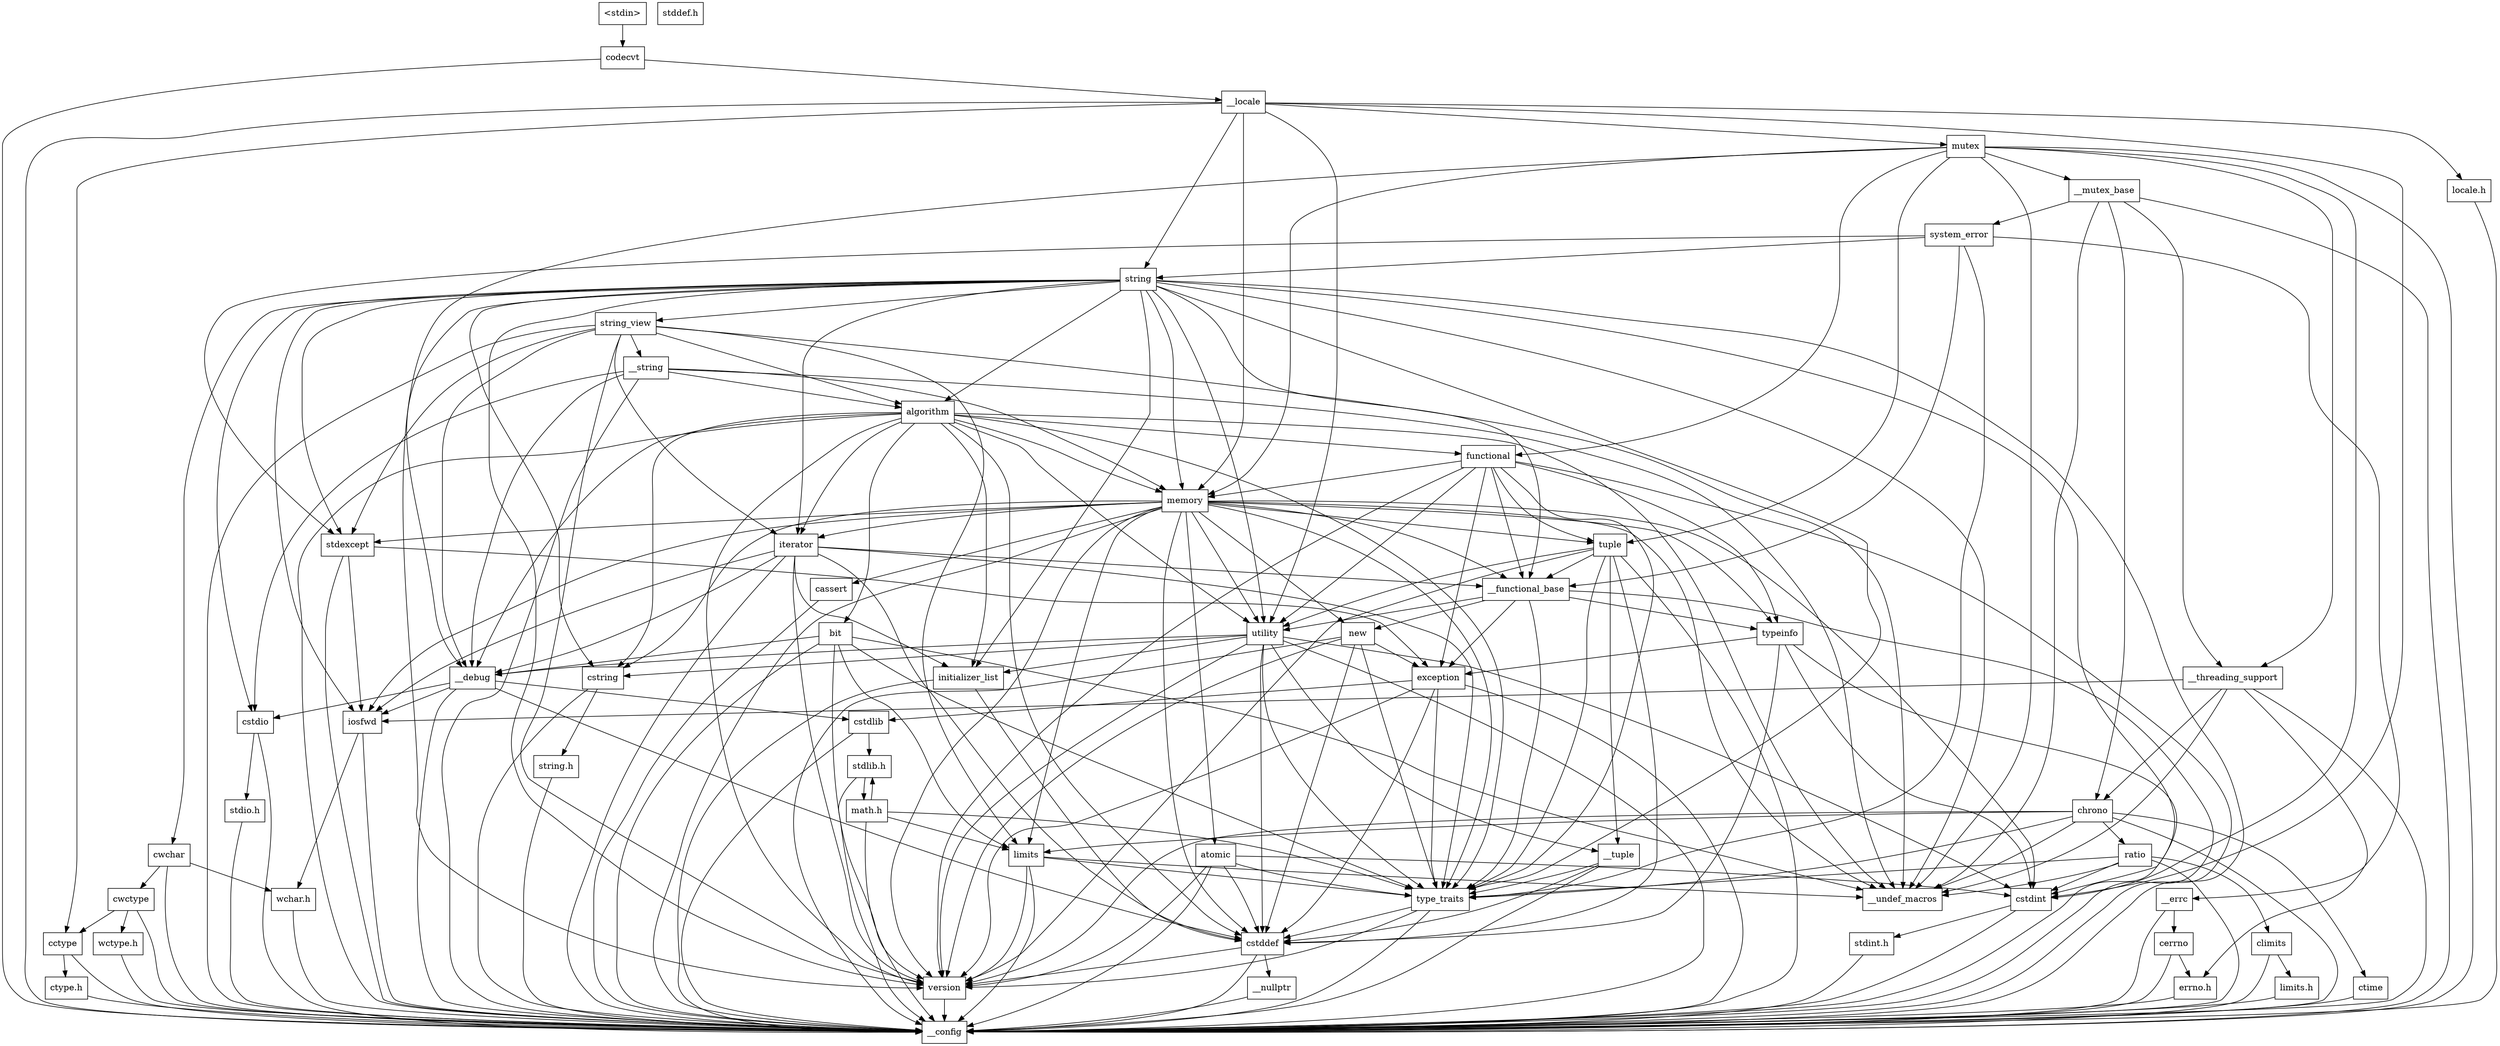 digraph "dependencies" {
  header_0 [ shape="box", label="\<stdin\>" ];
  header_1 [ shape="box", label="codecvt" ];
  header_104 [ shape="box", label="memory" ];
  header_105 [ shape="box", label="typeinfo" ];
  header_106 [ shape="box", label="exception" ];
  header_107 [ shape="box", label="new" ];
  header_108 [ shape="box", label="iterator" ];
  header_109 [ shape="box", label="__functional_base" ];
  header_11 [ shape="box", label="__locale" ];
  header_110 [ shape="box", label="tuple" ];
  header_111 [ shape="box", label="stdexcept" ];
  header_112 [ shape="box", label="cassert" ];
  header_114 [ shape="box", label="atomic" ];
  header_115 [ shape="box", label="functional" ];
  header_116 [ shape="box", label="bit" ];
  header_117 [ shape="box", label="cwchar" ];
  header_118 [ shape="box", label="cwctype" ];
  header_119 [ shape="box", label="cctype" ];
  header_12 [ shape="box", label="string" ];
  header_120 [ shape="box", label="ctype.h" ];
  header_122 [ shape="box", label="wctype.h" ];
  header_125 [ shape="box", label="mutex" ];
  header_126 [ shape="box", label="__mutex_base" ];
  header_127 [ shape="box", label="chrono" ];
  header_128 [ shape="box", label="ctime" ];
  header_13 [ shape="box", label="string_view" ];
  header_134 [ shape="box", label="ratio" ];
  header_135 [ shape="box", label="climits" ];
  header_136 [ shape="box", label="limits.h" ];
  header_14 [ shape="box", label="__string" ];
  header_145 [ shape="box", label="system_error" ];
  header_146 [ shape="box", label="__errc" ];
  header_147 [ shape="box", label="cerrno" ];
  header_148 [ shape="box", label="errno.h" ];
  header_15 [ shape="box", label="algorithm" ];
  header_156 [ shape="box", label="__threading_support" ];
  header_16 [ shape="box", label="initializer_list" ];
  header_162 [ shape="box", label="locale.h" ];
  header_17 [ shape="box", label="cstddef" ];
  header_18 [ shape="box", label="version" ];
  header_2 [ shape="box", label="__config" ];
  header_21 [ shape="box", label="__nullptr" ];
  header_22 [ shape="box", label="type_traits" ];
  header_23 [ shape="box", label="cstring" ];
  header_24 [ shape="box", label="string.h" ];
  header_27 [ shape="box", label="stddef.h" ];
  header_31 [ shape="box", label="utility" ];
  header_32 [ shape="box", label="__tuple" ];
  header_33 [ shape="box", label="cstdint" ];
  header_34 [ shape="box", label="stdint.h" ];
  header_42 [ shape="box", label="__debug" ];
  header_43 [ shape="box", label="iosfwd" ];
  header_44 [ shape="box", label="wchar.h" ];
  header_54 [ shape="box", label="cstdlib" ];
  header_55 [ shape="box", label="stdlib.h" ];
  header_80 [ shape="box", label="math.h" ];
  header_92 [ shape="box", label="limits" ];
  header_93 [ shape="box", label="__undef_macros" ];
  header_94 [ shape="box", label="cstdio" ];
  header_95 [ shape="box", label="stdio.h" ];
  header_118 -> header_2;
  header_118 -> header_122;
  header_118 -> header_119;
  header_119 -> header_2;
  header_119 -> header_120;
  header_114 -> header_2;
  header_114 -> header_17;
  header_114 -> header_18;
  header_114 -> header_33;
  header_114 -> header_22;
  header_115 -> header_109;
  header_115 -> header_106;
  header_115 -> header_18;
  header_115 -> header_22;
  header_115 -> header_2;
  header_115 -> header_105;
  header_115 -> header_104;
  header_115 -> header_31;
  header_115 -> header_110;
  header_116 -> header_18;
  header_116 -> header_22;
  header_116 -> header_2;
  header_116 -> header_42;
  header_116 -> header_92;
  header_116 -> header_93;
  header_117 -> header_44;
  header_117 -> header_2;
  header_117 -> header_118;
  header_112 -> header_2;
  header_110 -> header_17;
  header_110 -> header_18;
  header_110 -> header_32;
  header_110 -> header_31;
  header_110 -> header_109;
  header_110 -> header_2;
  header_110 -> header_22;
  header_111 -> header_2;
  header_111 -> header_106;
  header_111 -> header_43;
  header_44 -> header_2;
  header_43 -> header_44;
  header_43 -> header_2;
  header_42 -> header_94;
  header_42 -> header_2;
  header_42 -> header_17;
  header_42 -> header_43;
  header_42 -> header_54;
  header_105 -> header_106;
  header_105 -> header_2;
  header_105 -> header_33;
  header_105 -> header_17;
  header_104 -> header_43;
  header_104 -> header_17;
  header_104 -> header_18;
  header_104 -> header_33;
  header_104 -> header_23;
  header_104 -> header_22;
  header_104 -> header_92;
  header_104 -> header_2;
  header_104 -> header_108;
  header_104 -> header_111;
  header_104 -> header_105;
  header_104 -> header_109;
  header_104 -> header_107;
  header_104 -> header_31;
  header_104 -> header_112;
  header_104 -> header_114;
  header_104 -> header_110;
  header_104 -> header_93;
  header_107 -> header_2;
  header_107 -> header_106;
  header_107 -> header_18;
  header_107 -> header_17;
  header_107 -> header_22;
  header_106 -> header_18;
  header_106 -> header_17;
  header_106 -> header_2;
  header_106 -> header_54;
  header_106 -> header_22;
  header_0 -> header_1;
  header_1 -> header_2;
  header_1 -> header_11;
  header_54 -> header_2;
  header_54 -> header_55;
  header_55 -> header_80;
  header_55 -> header_2;
  header_134 -> header_93;
  header_134 -> header_2;
  header_134 -> header_135;
  header_134 -> header_33;
  header_134 -> header_22;
  header_135 -> header_2;
  header_135 -> header_136;
  header_136 -> header_2;
  header_24 -> header_2;
  header_21 -> header_2;
  header_23 -> header_24;
  header_23 -> header_2;
  header_22 -> header_2;
  header_22 -> header_17;
  header_22 -> header_18;
  header_127 -> header_18;
  header_127 -> header_22;
  header_127 -> header_134;
  header_127 -> header_2;
  header_127 -> header_128;
  header_127 -> header_92;
  header_127 -> header_93;
  header_126 -> header_127;
  header_126 -> header_145;
  header_126 -> header_156;
  header_126 -> header_2;
  header_126 -> header_93;
  header_125 -> header_156;
  header_125 -> header_18;
  header_125 -> header_33;
  header_125 -> header_126;
  header_125 -> header_2;
  header_125 -> header_104;
  header_125 -> header_115;
  header_125 -> header_110;
  header_125 -> header_93;
  header_122 -> header_2;
  header_120 -> header_2;
  header_128 -> header_2;
  header_34 -> header_2;
  header_32 -> header_17;
  header_32 -> header_2;
  header_32 -> header_22;
  header_33 -> header_34;
  header_33 -> header_2;
  header_31 -> header_16;
  header_31 -> header_17;
  header_31 -> header_18;
  header_31 -> header_32;
  header_31 -> header_33;
  header_31 -> header_23;
  header_31 -> header_22;
  header_31 -> header_2;
  header_31 -> header_42;
  header_156 -> header_127;
  header_156 -> header_148;
  header_156 -> header_43;
  header_156 -> header_2;
  header_156 -> header_93;
  header_109 -> header_31;
  header_109 -> header_22;
  header_109 -> header_2;
  header_109 -> header_105;
  header_109 -> header_107;
  header_109 -> header_106;
  header_108 -> header_16;
  header_108 -> header_17;
  header_108 -> header_18;
  header_108 -> header_22;
  header_108 -> header_2;
  header_108 -> header_42;
  header_108 -> header_43;
  header_108 -> header_109;
  header_80 -> header_2;
  header_80 -> header_55;
  header_80 -> header_92;
  header_80 -> header_22;
  header_145 -> header_22;
  header_145 -> header_146;
  header_145 -> header_109;
  header_145 -> header_12;
  header_145 -> header_111;
  header_147 -> header_148;
  header_147 -> header_2;
  header_146 -> header_2;
  header_146 -> header_147;
  header_148 -> header_2;
  header_14 -> header_15;
  header_14 -> header_2;
  header_14 -> header_42;
  header_14 -> header_94;
  header_14 -> header_104;
  header_14 -> header_93;
  header_15 -> header_42;
  header_15 -> header_16;
  header_15 -> header_17;
  header_15 -> header_18;
  header_15 -> header_23;
  header_15 -> header_31;
  header_15 -> header_22;
  header_15 -> header_2;
  header_15 -> header_108;
  header_15 -> header_116;
  header_15 -> header_104;
  header_15 -> header_115;
  header_15 -> header_93;
  header_16 -> header_17;
  header_16 -> header_2;
  header_17 -> header_2;
  header_17 -> header_18;
  header_17 -> header_21;
  header_11 -> header_12;
  header_11 -> header_33;
  header_11 -> header_31;
  header_11 -> header_125;
  header_11 -> header_2;
  header_11 -> header_119;
  header_11 -> header_104;
  header_11 -> header_162;
  header_12 -> header_15;
  header_12 -> header_16;
  header_12 -> header_117;
  header_12 -> header_13;
  header_12 -> header_18;
  header_12 -> header_33;
  header_12 -> header_23;
  header_12 -> header_31;
  header_12 -> header_22;
  header_12 -> header_2;
  header_12 -> header_42;
  header_12 -> header_93;
  header_12 -> header_104;
  header_12 -> header_94;
  header_12 -> header_43;
  header_12 -> header_109;
  header_12 -> header_111;
  header_12 -> header_108;
  header_13 -> header_14;
  header_13 -> header_15;
  header_13 -> header_18;
  header_13 -> header_2;
  header_13 -> header_42;
  header_13 -> header_111;
  header_13 -> header_93;
  header_13 -> header_92;
  header_13 -> header_108;
  header_18 -> header_2;
  header_94 -> header_95;
  header_94 -> header_2;
  header_95 -> header_2;
  header_92 -> header_2;
  header_92 -> header_22;
  header_92 -> header_18;
  header_92 -> header_93;
  header_162 -> header_2;
}